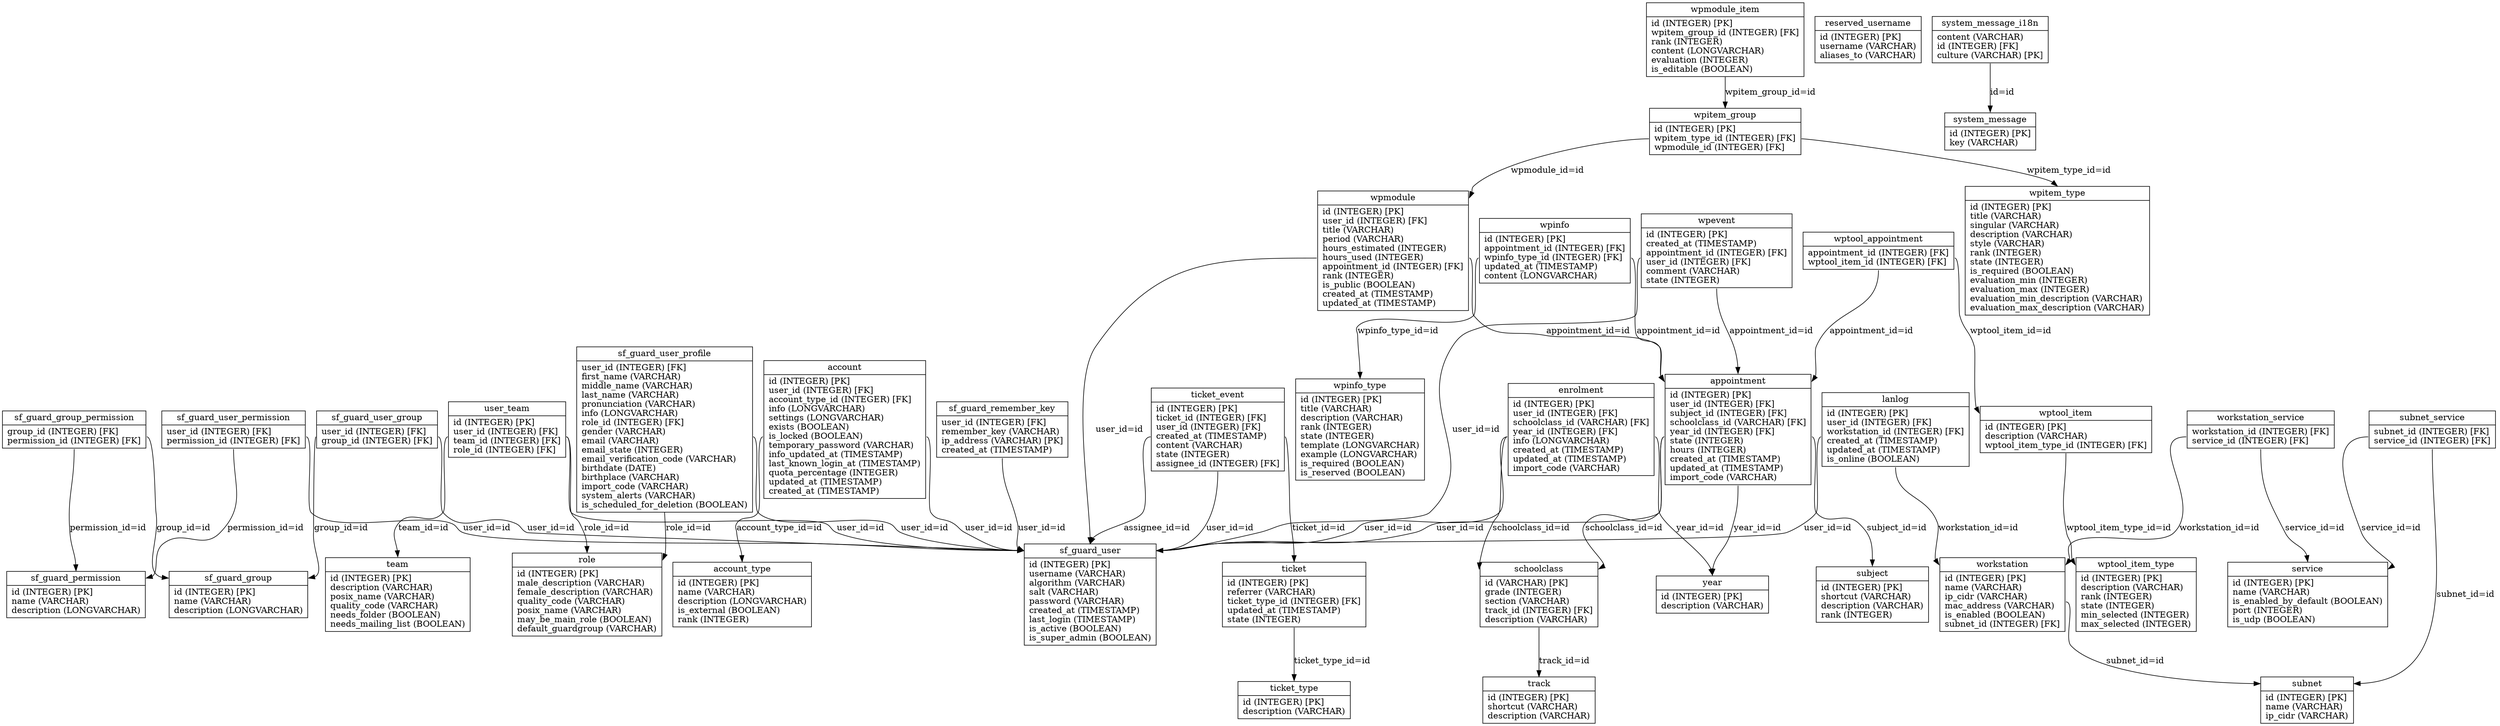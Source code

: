 digraph G {
nodesf_guard_group [label="{<table>sf_guard_group|<cols>id (INTEGER) [PK]\lname (VARCHAR)\ldescription (LONGVARCHAR)\l}", shape=record];
nodesf_guard_permission [label="{<table>sf_guard_permission|<cols>id (INTEGER) [PK]\lname (VARCHAR)\ldescription (LONGVARCHAR)\l}", shape=record];
nodesf_guard_group_permission [label="{<table>sf_guard_group_permission|<cols>group_id (INTEGER) [FK]\lpermission_id (INTEGER) [FK]\l}", shape=record];
nodesf_guard_user [label="{<table>sf_guard_user|<cols>id (INTEGER) [PK]\lusername (VARCHAR)\lalgorithm (VARCHAR)\lsalt (VARCHAR)\lpassword (VARCHAR)\lcreated_at (TIMESTAMP)\llast_login (TIMESTAMP)\lis_active (BOOLEAN)\lis_super_admin (BOOLEAN)\l}", shape=record];
nodesf_guard_user_permission [label="{<table>sf_guard_user_permission|<cols>user_id (INTEGER) [FK]\lpermission_id (INTEGER) [FK]\l}", shape=record];
nodesf_guard_user_group [label="{<table>sf_guard_user_group|<cols>user_id (INTEGER) [FK]\lgroup_id (INTEGER) [FK]\l}", shape=record];
nodesf_guard_remember_key [label="{<table>sf_guard_remember_key|<cols>user_id (INTEGER) [FK]\lremember_key (VARCHAR)\lip_address (VARCHAR) [PK]\lcreated_at (TIMESTAMP)\l}", shape=record];
nodetrack [label="{<table>track|<cols>id (INTEGER) [PK]\lshortcut (VARCHAR)\ldescription (VARCHAR)\l}", shape=record];
nodeschoolclass [label="{<table>schoolclass|<cols>id (VARCHAR) [PK]\lgrade (INTEGER)\lsection (VARCHAR)\ltrack_id (INTEGER) [FK]\ldescription (VARCHAR)\l}", shape=record];
nodeyear [label="{<table>year|<cols>id (INTEGER) [PK]\ldescription (VARCHAR)\l}", shape=record];
nodesubject [label="{<table>subject|<cols>id (INTEGER) [PK]\lshortcut (VARCHAR)\ldescription (VARCHAR)\lrank (INTEGER)\l}", shape=record];
nodesf_guard_user_profile [label="{<table>sf_guard_user_profile|<cols>user_id (INTEGER) [FK]\lfirst_name (VARCHAR)\lmiddle_name (VARCHAR)\llast_name (VARCHAR)\lpronunciation (VARCHAR)\linfo (LONGVARCHAR)\lrole_id (INTEGER) [FK]\lgender (VARCHAR)\lemail (VARCHAR)\lemail_state (INTEGER)\lemail_verification_code (VARCHAR)\lbirthdate (DATE)\lbirthplace (VARCHAR)\limport_code (VARCHAR)\lsystem_alerts (VARCHAR)\lis_scheduled_for_deletion (BOOLEAN)\l}", shape=record];
nodeaccount_type [label="{<table>account_type|<cols>id (INTEGER) [PK]\lname (VARCHAR)\ldescription (LONGVARCHAR)\lis_external (BOOLEAN)\lrank (INTEGER)\l}", shape=record];
nodeaccount [label="{<table>account|<cols>id (INTEGER) [PK]\luser_id (INTEGER) [FK]\laccount_type_id (INTEGER) [FK]\linfo (LONGVARCHAR)\lsettings (LONGVARCHAR)\lexists (BOOLEAN)\lis_locked (BOOLEAN)\ltemporary_password (VARCHAR)\linfo_updated_at (TIMESTAMP)\llast_known_login_at (TIMESTAMP)\lquota_percentage (INTEGER)\lupdated_at (TIMESTAMP)\lcreated_at (TIMESTAMP)\l}", shape=record];
nodereserved_username [label="{<table>reserved_username|<cols>id (INTEGER) [PK]\lusername (VARCHAR)\laliases_to (VARCHAR)\l}", shape=record];
nodeticket_type [label="{<table>ticket_type|<cols>id (INTEGER) [PK]\ldescription (VARCHAR)\l}", shape=record];
nodeticket [label="{<table>ticket|<cols>id (INTEGER) [PK]\lreferrer (VARCHAR)\lticket_type_id (INTEGER) [FK]\lupdated_at (TIMESTAMP)\lstate (INTEGER)\l}", shape=record];
nodeticket_event [label="{<table>ticket_event|<cols>id (INTEGER) [PK]\lticket_id (INTEGER) [FK]\luser_id (INTEGER) [FK]\lcreated_at (TIMESTAMP)\lcontent (VARCHAR)\lstate (INTEGER)\lassignee_id (INTEGER) [FK]\l}", shape=record];
nodeappointment [label="{<table>appointment|<cols>id (INTEGER) [PK]\luser_id (INTEGER) [FK]\lsubject_id (INTEGER) [FK]\lschoolclass_id (VARCHAR) [FK]\lyear_id (INTEGER) [FK]\lstate (INTEGER)\lhours (INTEGER)\lcreated_at (TIMESTAMP)\lupdated_at (TIMESTAMP)\limport_code (VARCHAR)\l}", shape=record];
nodeenrolment [label="{<table>enrolment|<cols>id (INTEGER) [PK]\luser_id (INTEGER) [FK]\lschoolclass_id (VARCHAR) [FK]\lyear_id (INTEGER) [FK]\linfo (LONGVARCHAR)\lcreated_at (TIMESTAMP)\lupdated_at (TIMESTAMP)\limport_code (VARCHAR)\l}", shape=record];
nodeteam [label="{<table>team|<cols>id (INTEGER) [PK]\ldescription (VARCHAR)\lposix_name (VARCHAR)\lquality_code (VARCHAR)\lneeds_folder (BOOLEAN)\lneeds_mailing_list (BOOLEAN)\l}", shape=record];
noderole [label="{<table>role|<cols>id (INTEGER) [PK]\lmale_description (VARCHAR)\lfemale_description (VARCHAR)\lquality_code (VARCHAR)\lposix_name (VARCHAR)\lmay_be_main_role (BOOLEAN)\ldefault_guardgroup (VARCHAR)\l}", shape=record];
nodeuser_team [label="{<table>user_team|<cols>id (INTEGER) [PK]\luser_id (INTEGER) [FK]\lteam_id (INTEGER) [FK]\lrole_id (INTEGER) [FK]\l}", shape=record];
nodewpevent [label="{<table>wpevent|<cols>id (INTEGER) [PK]\lcreated_at (TIMESTAMP)\lappointment_id (INTEGER) [FK]\luser_id (INTEGER) [FK]\lcomment (VARCHAR)\lstate (INTEGER)\l}", shape=record];
nodewpinfo_type [label="{<table>wpinfo_type|<cols>id (INTEGER) [PK]\ltitle (VARCHAR)\ldescription (VARCHAR)\lrank (INTEGER)\lstate (INTEGER)\ltemplate (LONGVARCHAR)\lexample (LONGVARCHAR)\lis_required (BOOLEAN)\lis_reserved (BOOLEAN)\l}", shape=record];
nodewpinfo [label="{<table>wpinfo|<cols>id (INTEGER) [PK]\lappointment_id (INTEGER) [FK]\lwpinfo_type_id (INTEGER) [FK]\lupdated_at (TIMESTAMP)\lcontent (LONGVARCHAR)\l}", shape=record];
nodewptool_item_type [label="{<table>wptool_item_type|<cols>id (INTEGER) [PK]\ldescription (VARCHAR)\lrank (INTEGER)\lstate (INTEGER)\lmin_selected (INTEGER)\lmax_selected (INTEGER)\l}", shape=record];
nodewptool_item [label="{<table>wptool_item|<cols>id (INTEGER) [PK]\ldescription (VARCHAR)\lwptool_item_type_id (INTEGER) [FK]\l}", shape=record];
nodewptool_appointment [label="{<table>wptool_appointment|<cols>appointment_id (INTEGER) [FK]\lwptool_item_id (INTEGER) [FK]\l}", shape=record];
nodewpmodule [label="{<table>wpmodule|<cols>id (INTEGER) [PK]\luser_id (INTEGER) [FK]\ltitle (VARCHAR)\lperiod (VARCHAR)\lhours_estimated (INTEGER)\lhours_used (INTEGER)\lappointment_id (INTEGER) [FK]\lrank (INTEGER)\lis_public (BOOLEAN)\lcreated_at (TIMESTAMP)\lupdated_at (TIMESTAMP)\l}", shape=record];
nodewpitem_type [label="{<table>wpitem_type|<cols>id (INTEGER) [PK]\ltitle (VARCHAR)\lsingular (VARCHAR)\ldescription (VARCHAR)\lstyle (VARCHAR)\lrank (INTEGER)\lstate (INTEGER)\lis_required (BOOLEAN)\levaluation_min (INTEGER)\levaluation_max (INTEGER)\levaluation_min_description (VARCHAR)\levaluation_max_description (VARCHAR)\l}", shape=record];
nodewpitem_group [label="{<table>wpitem_group|<cols>id (INTEGER) [PK]\lwpitem_type_id (INTEGER) [FK]\lwpmodule_id (INTEGER) [FK]\l}", shape=record];
nodewpmodule_item [label="{<table>wpmodule_item|<cols>id (INTEGER) [PK]\lwpitem_group_id (INTEGER) [FK]\lrank (INTEGER)\lcontent (LONGVARCHAR)\levaluation (INTEGER)\lis_editable (BOOLEAN)\l}", shape=record];
nodesubnet [label="{<table>subnet|<cols>id (INTEGER) [PK]\lname (VARCHAR)\lip_cidr (VARCHAR)\l}", shape=record];
nodeworkstation [label="{<table>workstation|<cols>id (INTEGER) [PK]\lname (VARCHAR)\lip_cidr (VARCHAR)\lmac_address (VARCHAR)\lis_enabled (BOOLEAN)\lsubnet_id (INTEGER) [FK]\l}", shape=record];
nodelanlog [label="{<table>lanlog|<cols>id (INTEGER) [PK]\luser_id (INTEGER) [FK]\lworkstation_id (INTEGER) [FK]\lcreated_at (TIMESTAMP)\lupdated_at (TIMESTAMP)\lis_online (BOOLEAN)\l}", shape=record];
nodeservice [label="{<table>service|<cols>id (INTEGER) [PK]\lname (VARCHAR)\lis_enabled_by_default (BOOLEAN)\lport (INTEGER)\lis_udp (BOOLEAN)\l}", shape=record];
nodeworkstation_service [label="{<table>workstation_service|<cols>workstation_id (INTEGER) [FK]\lservice_id (INTEGER) [FK]\l}", shape=record];
nodesubnet_service [label="{<table>subnet_service|<cols>subnet_id (INTEGER) [FK]\lservice_id (INTEGER) [FK]\l}", shape=record];
nodesystem_message [label="{<table>system_message|<cols>id (INTEGER) [PK]\lkey (VARCHAR)\l}", shape=record];
nodesystem_message_i18n [label="{<table>system_message_i18n|<cols>content (VARCHAR)\lid (INTEGER) [FK]\lculture (VARCHAR) [PK]\l}", shape=record];

nodesf_guard_group_permission:cols -> nodesf_guard_group:table [label="group_id=id "];
nodesf_guard_group_permission:cols -> nodesf_guard_permission:table [label="permission_id=id "];
nodesf_guard_user_permission:cols -> nodesf_guard_user:table [label="user_id=id "];
nodesf_guard_user_permission:cols -> nodesf_guard_permission:table [label="permission_id=id "];
nodesf_guard_user_group:cols -> nodesf_guard_user:table [label="user_id=id "];
nodesf_guard_user_group:cols -> nodesf_guard_group:table [label="group_id=id "];
nodesf_guard_remember_key:cols -> nodesf_guard_user:table [label="user_id=id "];
nodeschoolclass:cols -> nodetrack:table [label="track_id=id "];
nodesf_guard_user_profile:cols -> nodesf_guard_user:table [label="user_id=id "];
nodesf_guard_user_profile:cols -> noderole:table [label="role_id=id "];
nodeaccount:cols -> nodesf_guard_user:table [label="user_id=id "];
nodeaccount:cols -> nodeaccount_type:table [label="account_type_id=id "];
nodeticket:cols -> nodeticket_type:table [label="ticket_type_id=id "];
nodeticket_event:cols -> nodeticket:table [label="ticket_id=id "];
nodeticket_event:cols -> nodesf_guard_user:table [label="user_id=id "];
nodeticket_event:cols -> nodesf_guard_user:table [label="assignee_id=id "];
nodeappointment:cols -> nodesf_guard_user:table [label="user_id=id "];
nodeappointment:cols -> nodesubject:table [label="subject_id=id "];
nodeappointment:cols -> nodeschoolclass:table [label="schoolclass_id=id "];
nodeappointment:cols -> nodeyear:table [label="year_id=id "];
nodeenrolment:cols -> nodesf_guard_user:table [label="user_id=id "];
nodeenrolment:cols -> nodeschoolclass:table [label="schoolclass_id=id "];
nodeenrolment:cols -> nodeyear:table [label="year_id=id "];
nodeuser_team:cols -> nodesf_guard_user:table [label="user_id=id "];
nodeuser_team:cols -> nodeteam:table [label="team_id=id "];
nodeuser_team:cols -> noderole:table [label="role_id=id "];
nodewpevent:cols -> nodeappointment:table [label="appointment_id=id "];
nodewpevent:cols -> nodesf_guard_user:table [label="user_id=id "];
nodewpinfo:cols -> nodeappointment:table [label="appointment_id=id "];
nodewpinfo:cols -> nodewpinfo_type:table [label="wpinfo_type_id=id "];
nodewptool_item:cols -> nodewptool_item_type:table [label="wptool_item_type_id=id "];
nodewptool_appointment:cols -> nodeappointment:table [label="appointment_id=id "];
nodewptool_appointment:cols -> nodewptool_item:table [label="wptool_item_id=id "];
nodewpmodule:cols -> nodesf_guard_user:table [label="user_id=id "];
nodewpmodule:cols -> nodeappointment:table [label="appointment_id=id "];
nodewpitem_group:cols -> nodewpitem_type:table [label="wpitem_type_id=id "];
nodewpitem_group:cols -> nodewpmodule:table [label="wpmodule_id=id "];
nodewpmodule_item:cols -> nodewpitem_group:table [label="wpitem_group_id=id "];
nodeworkstation:cols -> nodesubnet:table [label="subnet_id=id "];
nodelanlog:cols -> nodesf_guard_user:table [label="user_id=id "];
nodelanlog:cols -> nodeworkstation:table [label="workstation_id=id "];
nodeworkstation_service:cols -> nodeworkstation:table [label="workstation_id=id "];
nodeworkstation_service:cols -> nodeservice:table [label="service_id=id "];
nodesubnet_service:cols -> nodesubnet:table [label="subnet_id=id "];
nodesubnet_service:cols -> nodeservice:table [label="service_id=id "];
nodesystem_message_i18n:cols -> nodesystem_message:table [label="id=id "];
}
